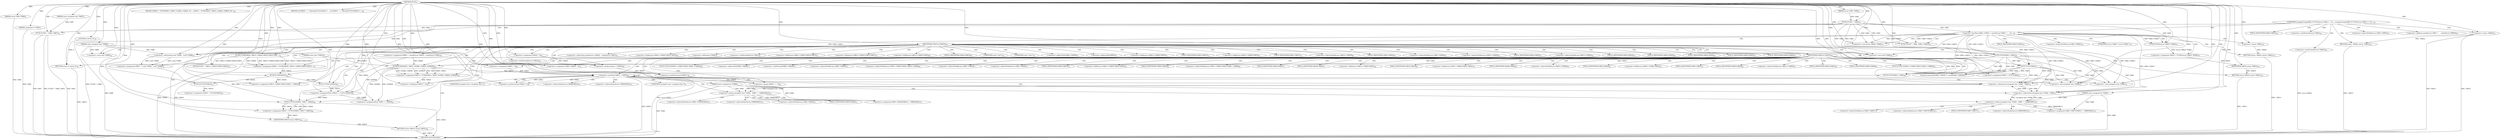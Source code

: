 digraph "FUN1" {  
"8" [label = <(METHOD,FUN1)<SUB>1</SUB>> ]
"281" [label = <(METHOD_RETURN,ANY)<SUB>1</SUB>> ]
"9" [label = <(PARAM,struct VAR1 *VAR2)<SUB>1</SUB>> ]
"10" [label = <(PARAM,struct VAR3 *VAR4)<SUB>2</SUB>> ]
"11" [label = <(PARAM,unsigned int *VAR5)<SUB>3</SUB>> ]
"12" [label = <(PARAM,const unsigned char *VAR6)<SUB>4</SUB>> ]
"13" [label = <(PARAM,const unsigned char *VAR7)<SUB>5</SUB>> ]
"14" [label = <(PARAM,const unsigned int *VAR8)<SUB>6</SUB>> ]
"15" [label = <(PARAM,const unsigned int *VAR9)<SUB>7</SUB>> ]
"16" [label = <(PARAM,const char *VAR10)<SUB>8</SUB>> ]
"26" [label = <(FUN2,FUN2(&quot;&quot;, VAR2))<SUB>17</SUB>> ]
"59" [label = <(&lt;operator&gt;.assignment,VAR19 = FUN4((struct VAR25 *)VAR2))<SUB>37</SUB>> ]
"70" [label = <(&lt;operator&gt;.assignment,VAR20 = sizeof(struct VAR25) - sizeof(struct VAR1))<SUB>41</SUB>> ]
"77" [label = <(&lt;operator&gt;.assignment,VAR17 = (void *)VAR2 - (void *)VAR6)<SUB>42</SUB>> ]
"86" [label = <(&lt;operator&gt;.assignment,VAR18 = 0)<SUB>43</SUB>> ]
"89" [label = <(FUN5,FUN5(VAR12, VAR2))<SUB>44</SUB>> ]
"92" [label = <(BLOCK,{
		VAR19 = FUN6(VAR12, VAR10, &amp;VAR2-&gt;VAR26, &amp;V...,{
		VAR19 = FUN6(VAR12, VAR10, &amp;VAR2-&gt;VAR26, &amp;V...)<SUB>44</SUB>> ]
"112" [label = <(&lt;operator&gt;.assignment,VAR14 = FUN7(VAR2))<SUB>51</SUB>> ]
"116" [label = <(&lt;operator&gt;.assignment,VAR16 = FUN8(VAR28, VAR14-&gt;VAR29.VAR30.VAR10,
	...)<SUB>52</SUB>> ]
"152" [label = <(&lt;operator&gt;.assignment,VAR14-&gt;VAR29.VAR32.VAR16 = VAR16)<SUB>60</SUB>> ]
"161" [label = <(&lt;operator&gt;.assignmentPlus,VAR20 += FUN11(VAR16))<SUB>62</SUB>> ]
"165" [label = <(&lt;operator&gt;.assignmentPlus,*VAR5 += VAR20)<SUB>63</SUB>> ]
"169" [label = <(&lt;operator&gt;.assignment,VAR19 = FUN12(VAR33, VAR17, VAR20))<SUB>64</SUB>> ]
"230" [label = <(memset,memset(&amp;VAR2-&gt;VAR38, 0, sizeof(VAR2-&gt;VAR38)))<SUB>77</SUB>> ]
"240" [label = <(&lt;operator&gt;.assignment,VAR2-&gt;VAR39 = 0)<SUB>78</SUB>> ]
"245" [label = <(RETURN,return 0;,return 0;)<SUB>79</SUB>> ]
"248" [label = <(FUN13,FUN13(VAR14-&gt;VAR29.VAR32.VAR16-&gt;VAR40))<SUB>82</SUB>> ]
"258" [label = <(FUN5,FUN5(VAR12, VAR2))<SUB>84</SUB>> ]
"261" [label = <(BLOCK,{
		if (VAR18-- == 0)
			break;
		FUN13(VAR12-&gt;...,{
		if (VAR18-- == 0)
			break;
		FUN13(VAR12-&gt;...)<SUB>84</SUB>> ]
"279" [label = <(RETURN,return VAR19;,return VAR19;)<SUB>89</SUB>> ]
"40" [label = <(&lt;operator&gt;.lessThan,VAR2-&gt;VAR23 &lt; sizeof(struct VAR1) +
			     siz...)<SUB>29</SUB>> ]
"66" [label = <(IDENTIFIER,VAR19,if (VAR19))<SUB>38</SUB>> ]
"93" [label = <(&lt;operator&gt;.assignment,VAR19 = FUN6(VAR12, VAR10, &amp;VAR2-&gt;VAR26, &amp;VAR20))<SUB>45</SUB>> ]
"110" [label = <(&lt;operator&gt;.preIncrement,++VAR18)<SUB>48</SUB>> ]
"135" [label = <(FUN9,FUN9(VAR16))<SUB>54</SUB>> ]
"176" [label = <(IDENTIFIER,VAR19,if (VAR19))<SUB>65</SUB>> ]
"184" [label = <(&lt;operator&gt;.lessThan,VAR21 &lt; VAR35)<SUB>69</SUB>> ]
"187" [label = <(&lt;operator&gt;.postIncrement,VAR21++)<SUB>69</SUB>> ]
"246" [label = <(LITERAL,0,return 0;)<SUB>79</SUB>> ]
"269" [label = <(FUN13,FUN13(VAR12-&gt;VAR29.VAR32.VAR41-&gt;VAR40))<SUB>87</SUB>> ]
"280" [label = <(IDENTIFIER,VAR19,return VAR19;)<SUB>89</SUB>> ]
"32" [label = <(FUN2,FUN2(&quot;&quot;, VAR2, VAR7))<SUB>25</SUB>> ]
"36" [label = <(RETURN,return -VAR22;,return -VAR22;)<SUB>26</SUB>> ]
"50" [label = <(FUN2,FUN2(&quot;&quot;,
			 VAR2, VAR2-&gt;VAR23))<SUB>31</SUB>> ]
"56" [label = <(RETURN,return -VAR22;,return -VAR22;)<SUB>33</SUB>> ]
"61" [label = <(FUN4,FUN4((struct VAR25 *)VAR2))<SUB>37</SUB>> ]
"68" [label = <(RETURN,return VAR19;,return VAR19;)<SUB>39</SUB>> ]
"79" [label = <(&lt;operator&gt;.subtraction,(void *)VAR2 - (void *)VAR6)<SUB>42</SUB>> ]
"105" [label = <(&lt;operator&gt;.notEquals,VAR19 != 0)<SUB>46</SUB>> ]
"114" [label = <(FUN7,FUN7(VAR2))<SUB>51</SUB>> ]
"118" [label = <(FUN8,FUN8(VAR28, VAR14-&gt;VAR29.VAR30.VAR10,
					VAR1...)<SUB>52</SUB>> ]
"138" [label = <(FUN2,FUN2(&quot;&quot;,
			 VAR14-&gt;VAR29.VAR30.VAR10))<SUB>55</SUB>> ]
"147" [label = <(&lt;operator&gt;.assignment,VAR19 = FUN10(VAR16))<SUB>57</SUB>> ]
"163" [label = <(FUN11,FUN11(VAR16))<SUB>62</SUB>> ]
"171" [label = <(FUN12,FUN12(VAR33, VAR17, VAR20))<SUB>64</SUB>> ]
"181" [label = <(&lt;operator&gt;.assignment,VAR21 = 0)<SUB>69</SUB>> ]
"263" [label = <(&lt;operator&gt;.equals,VAR18-- == 0)<SUB>85</SUB>> ]
"37" [label = <(&lt;operator&gt;.minus,-VAR22)<SUB>26</SUB>> ]
"57" [label = <(&lt;operator&gt;.minus,-VAR22)<SUB>33</SUB>> ]
"62" [label = <(&lt;operator&gt;.cast,(struct VAR25 *)VAR2)<SUB>37</SUB>> ]
"69" [label = <(IDENTIFIER,VAR19,return VAR19;)<SUB>39</SUB>> ]
"73" [label = <(&lt;operator&gt;.sizeOf,sizeof(struct VAR25))<SUB>41</SUB>> ]
"80" [label = <(&lt;operator&gt;.cast,(void *)VAR2)<SUB>42</SUB>> ]
"83" [label = <(&lt;operator&gt;.cast,(void *)VAR6)<SUB>42</SUB>> ]
"95" [label = <(FUN6,FUN6(VAR12, VAR10, &amp;VAR2-&gt;VAR26, &amp;VAR20))<SUB>45</SUB>> ]
"191" [label = <(&lt;operator&gt;.equals,(unsigned char *)VAR2 - VAR6 == VAR8[VAR21])<SUB>70</SUB>> ]
"211" [label = <(&lt;operator&gt;.equals,(unsigned char *)VAR2 - VAR6 == VAR9[VAR21])<SUB>72</SUB>> ]
"47" [label = <(&lt;operator&gt;.sizeOf,sizeof(struct VAR24))<SUB>30</SUB>> ]
"149" [label = <(FUN10,FUN10(VAR16))<SUB>57</SUB>> ]
"201" [label = <(&lt;operator&gt;.assignment,VAR4-&gt;VAR36[VAR21] = VAR8[VAR21])<SUB>71</SUB>> ]
"221" [label = <(&lt;operator&gt;.assignment,VAR4-&gt;VAR37[VAR21] = VAR9[VAR21])<SUB>73</SUB>> ]
"264" [label = <(&lt;operator&gt;.postDecrement,VAR18--)<SUB>85</SUB>> ]
"192" [label = <(&lt;operator&gt;.subtraction,(unsigned char *)VAR2 - VAR6)<SUB>70</SUB>> ]
"212" [label = <(&lt;operator&gt;.subtraction,(unsigned char *)VAR2 - VAR6)<SUB>72</SUB>> ]
"193" [label = <(&lt;operator&gt;.cast,(unsigned char *)VAR2)<SUB>70</SUB>> ]
"213" [label = <(&lt;operator&gt;.cast,(unsigned char *)VAR2)<SUB>72</SUB>> ]
"30" [label = <(UNKNOWN,(unsigned long)VAR2 % FUN3(struct VAR1) != 0 ||...,(unsigned long)VAR2 % FUN3(struct VAR1) != 0 ||...)<SUB>18</SUB>> ]
"72" [label = <(&lt;operator&gt;.subtraction,sizeof(struct VAR25) - sizeof(struct VAR1))<SUB>41</SUB>> ]
"153" [label = <(&lt;operator&gt;.fieldAccess,VAR14-&gt;VAR29.VAR32.VAR16)<SUB>60</SUB>> ]
"166" [label = <(&lt;operator&gt;.indirection,*VAR5)<SUB>63</SUB>> ]
"231" [label = <(&lt;operator&gt;.addressOf,&amp;VAR2-&gt;VAR38)<SUB>77</SUB>> ]
"236" [label = <(&lt;operator&gt;.sizeOf,sizeof(VAR2-&gt;VAR38))<SUB>77</SUB>> ]
"241" [label = <(&lt;operator&gt;.indirectFieldAccess,VAR2-&gt;VAR39)<SUB>78</SUB>> ]
"249" [label = <(&lt;operator&gt;.indirectFieldAccess,VAR14-&gt;VAR29.VAR32.VAR16-&gt;VAR40)<SUB>82</SUB>> ]
"41" [label = <(&lt;operator&gt;.indirectFieldAccess,VAR2-&gt;VAR23)<SUB>29</SUB>> ]
"44" [label = <(&lt;operator&gt;.addition,sizeof(struct VAR1) +
			     sizeof(struct VAR24))<SUB>29</SUB>> ]
"75" [label = <(&lt;operator&gt;.sizeOf,sizeof(struct VAR1))<SUB>41</SUB>> ]
"120" [label = <(&lt;operator&gt;.fieldAccess,VAR14-&gt;VAR29.VAR30.VAR10)<SUB>52</SUB>> ]
"127" [label = <(&lt;operator&gt;.fieldAccess,VAR14-&gt;VAR29.VAR30.VAR31)<SUB>53</SUB>> ]
"154" [label = <(&lt;operator&gt;.fieldAccess,VAR14-&gt;VAR29.VAR32)<SUB>60</SUB>> ]
"159" [label = <(FIELD_IDENTIFIER,VAR16,VAR16)<SUB>60</SUB>> ]
"232" [label = <(&lt;operator&gt;.indirectFieldAccess,VAR2-&gt;VAR38)<SUB>77</SUB>> ]
"237" [label = <(&lt;operator&gt;.indirectFieldAccess,VAR2-&gt;VAR38)<SUB>77</SUB>> ]
"243" [label = <(FIELD_IDENTIFIER,VAR39,VAR39)<SUB>78</SUB>> ]
"250" [label = <(&lt;operator&gt;.fieldAccess,VAR14-&gt;VAR29.VAR32.VAR16)<SUB>82</SUB>> ]
"257" [label = <(FIELD_IDENTIFIER,VAR40,VAR40)<SUB>82</SUB>> ]
"270" [label = <(&lt;operator&gt;.indirectFieldAccess,VAR12-&gt;VAR29.VAR32.VAR41-&gt;VAR40)<SUB>87</SUB>> ]
"43" [label = <(FIELD_IDENTIFIER,VAR23,VAR23)<SUB>29</SUB>> ]
"45" [label = <(&lt;operator&gt;.sizeOf,sizeof(struct VAR1))<SUB>29</SUB>> ]
"53" [label = <(&lt;operator&gt;.indirectFieldAccess,VAR2-&gt;VAR23)<SUB>32</SUB>> ]
"63" [label = <(UNKNOWN,struct VAR25 *,struct VAR25 *)<SUB>37</SUB>> ]
"81" [label = <(UNKNOWN,void *,void *)<SUB>42</SUB>> ]
"84" [label = <(UNKNOWN,void *,void *)<SUB>42</SUB>> ]
"98" [label = <(&lt;operator&gt;.addressOf,&amp;VAR2-&gt;VAR26)<SUB>45</SUB>> ]
"102" [label = <(&lt;operator&gt;.addressOf,&amp;VAR20)<SUB>45</SUB>> ]
"121" [label = <(&lt;operator&gt;.fieldAccess,VAR14-&gt;VAR29.VAR30)<SUB>52</SUB>> ]
"126" [label = <(FIELD_IDENTIFIER,VAR10,VAR10)<SUB>52</SUB>> ]
"128" [label = <(&lt;operator&gt;.fieldAccess,VAR14-&gt;VAR29.VAR30)<SUB>53</SUB>> ]
"133" [label = <(FIELD_IDENTIFIER,VAR31,VAR31)<SUB>53</SUB>> ]
"155" [label = <(&lt;operator&gt;.indirectFieldAccess,VAR14-&gt;VAR29)<SUB>60</SUB>> ]
"158" [label = <(FIELD_IDENTIFIER,VAR32,VAR32)<SUB>60</SUB>> ]
"234" [label = <(FIELD_IDENTIFIER,VAR38,VAR38)<SUB>77</SUB>> ]
"239" [label = <(FIELD_IDENTIFIER,VAR38,VAR38)<SUB>77</SUB>> ]
"251" [label = <(&lt;operator&gt;.fieldAccess,VAR14-&gt;VAR29.VAR32)<SUB>82</SUB>> ]
"256" [label = <(FIELD_IDENTIFIER,VAR16,VAR16)<SUB>82</SUB>> ]
"271" [label = <(&lt;operator&gt;.fieldAccess,VAR12-&gt;VAR29.VAR32.VAR41)<SUB>87</SUB>> ]
"278" [label = <(FIELD_IDENTIFIER,VAR40,VAR40)<SUB>87</SUB>> ]
"55" [label = <(FIELD_IDENTIFIER,VAR23,VAR23)<SUB>32</SUB>> ]
"99" [label = <(&lt;operator&gt;.indirectFieldAccess,VAR2-&gt;VAR26)<SUB>45</SUB>> ]
"122" [label = <(&lt;operator&gt;.indirectFieldAccess,VAR14-&gt;VAR29)<SUB>52</SUB>> ]
"125" [label = <(FIELD_IDENTIFIER,VAR30,VAR30)<SUB>52</SUB>> ]
"129" [label = <(&lt;operator&gt;.indirectFieldAccess,VAR14-&gt;VAR29)<SUB>53</SUB>> ]
"132" [label = <(FIELD_IDENTIFIER,VAR30,VAR30)<SUB>53</SUB>> ]
"157" [label = <(FIELD_IDENTIFIER,VAR29,VAR29)<SUB>60</SUB>> ]
"197" [label = <(&lt;operator&gt;.indirectIndexAccess,VAR8[VAR21])<SUB>70</SUB>> ]
"217" [label = <(&lt;operator&gt;.indirectIndexAccess,VAR9[VAR21])<SUB>72</SUB>> ]
"252" [label = <(&lt;operator&gt;.indirectFieldAccess,VAR14-&gt;VAR29)<SUB>82</SUB>> ]
"255" [label = <(FIELD_IDENTIFIER,VAR32,VAR32)<SUB>82</SUB>> ]
"272" [label = <(&lt;operator&gt;.fieldAccess,VAR12-&gt;VAR29.VAR32)<SUB>87</SUB>> ]
"277" [label = <(FIELD_IDENTIFIER,VAR41,VAR41)<SUB>87</SUB>> ]
"101" [label = <(FIELD_IDENTIFIER,VAR26,VAR26)<SUB>45</SUB>> ]
"124" [label = <(FIELD_IDENTIFIER,VAR29,VAR29)<SUB>52</SUB>> ]
"131" [label = <(FIELD_IDENTIFIER,VAR29,VAR29)<SUB>53</SUB>> ]
"202" [label = <(&lt;operator&gt;.indirectIndexAccess,VAR4-&gt;VAR36[VAR21])<SUB>71</SUB>> ]
"207" [label = <(&lt;operator&gt;.indirectIndexAccess,VAR8[VAR21])<SUB>71</SUB>> ]
"222" [label = <(&lt;operator&gt;.indirectIndexAccess,VAR4-&gt;VAR37[VAR21])<SUB>73</SUB>> ]
"227" [label = <(&lt;operator&gt;.indirectIndexAccess,VAR9[VAR21])<SUB>73</SUB>> ]
"254" [label = <(FIELD_IDENTIFIER,VAR29,VAR29)<SUB>82</SUB>> ]
"273" [label = <(&lt;operator&gt;.indirectFieldAccess,VAR12-&gt;VAR29)<SUB>87</SUB>> ]
"276" [label = <(FIELD_IDENTIFIER,VAR32,VAR32)<SUB>87</SUB>> ]
"194" [label = <(UNKNOWN,unsigned char *,unsigned char *)<SUB>70</SUB>> ]
"203" [label = <(&lt;operator&gt;.indirectFieldAccess,VAR4-&gt;VAR36)<SUB>71</SUB>> ]
"214" [label = <(UNKNOWN,unsigned char *,unsigned char *)<SUB>72</SUB>> ]
"223" [label = <(&lt;operator&gt;.indirectFieldAccess,VAR4-&gt;VAR37)<SUB>73</SUB>> ]
"275" [label = <(FIELD_IDENTIFIER,VAR29,VAR29)<SUB>87</SUB>> ]
"205" [label = <(FIELD_IDENTIFIER,VAR36,VAR36)<SUB>71</SUB>> ]
"225" [label = <(FIELD_IDENTIFIER,VAR37,VAR37)<SUB>73</SUB>> ]
  "56" -> "281"  [ label = "DDG: &lt;RET&gt;"] 
  "68" -> "281"  [ label = "DDG: &lt;RET&gt;"] 
  "36" -> "281"  [ label = "DDG: &lt;RET&gt;"] 
  "245" -> "281"  [ label = "DDG: &lt;RET&gt;"] 
  "279" -> "281"  [ label = "DDG: &lt;RET&gt;"] 
  "10" -> "281"  [ label = "DDG: VAR4"] 
  "11" -> "281"  [ label = "DDG: VAR5"] 
  "12" -> "281"  [ label = "DDG: VAR6"] 
  "14" -> "281"  [ label = "DDG: VAR8"] 
  "15" -> "281"  [ label = "DDG: VAR9"] 
  "16" -> "281"  [ label = "DDG: VAR10"] 
  "26" -> "281"  [ label = "DDG: FUN2(&quot;&quot;, VAR2)"] 
  "32" -> "281"  [ label = "DDG: VAR2"] 
  "32" -> "281"  [ label = "DDG: VAR7"] 
  "32" -> "281"  [ label = "DDG: FUN2(&quot;&quot;, VAR2, VAR7)"] 
  "37" -> "281"  [ label = "DDG: VAR22"] 
  "37" -> "281"  [ label = "DDG: -VAR22"] 
  "171" -> "281"  [ label = "DDG: VAR33"] 
  "47" -> "281"  [ label = "DDG: struct VAR24"] 
  "184" -> "281"  [ label = "DDG: VAR35"] 
  "73" -> "281"  [ label = "DDG: struct VAR25"] 
  "118" -> "281"  [ label = "DDG: VAR28"] 
  "8" -> "9"  [ label = "DDG: "] 
  "8" -> "10"  [ label = "DDG: "] 
  "8" -> "11"  [ label = "DDG: "] 
  "8" -> "12"  [ label = "DDG: "] 
  "8" -> "13"  [ label = "DDG: "] 
  "8" -> "14"  [ label = "DDG: "] 
  "8" -> "15"  [ label = "DDG: "] 
  "8" -> "16"  [ label = "DDG: "] 
  "61" -> "59"  [ label = "DDG: (struct VAR25 *)VAR2"] 
  "79" -> "77"  [ label = "DDG: (void *)VAR2"] 
  "79" -> "77"  [ label = "DDG: (void *)VAR6"] 
  "8" -> "86"  [ label = "DDG: "] 
  "8" -> "92"  [ label = "DDG: "] 
  "114" -> "112"  [ label = "DDG: VAR2"] 
  "118" -> "116"  [ label = "DDG: VAR28"] 
  "118" -> "116"  [ label = "DDG: VAR14-&gt;VAR29.VAR30.VAR10"] 
  "118" -> "116"  [ label = "DDG: VAR14-&gt;VAR29.VAR30.VAR31"] 
  "135" -> "152"  [ label = "DDG: VAR16"] 
  "8" -> "152"  [ label = "DDG: "] 
  "163" -> "161"  [ label = "DDG: VAR16"] 
  "95" -> "165"  [ label = "DDG: &amp;VAR20"] 
  "161" -> "165"  [ label = "DDG: VAR20"] 
  "8" -> "165"  [ label = "DDG: "] 
  "171" -> "169"  [ label = "DDG: VAR33"] 
  "171" -> "169"  [ label = "DDG: VAR17"] 
  "171" -> "169"  [ label = "DDG: VAR20"] 
  "8" -> "240"  [ label = "DDG: "] 
  "246" -> "245"  [ label = "DDG: 0"] 
  "8" -> "245"  [ label = "DDG: "] 
  "8" -> "261"  [ label = "DDG: "] 
  "280" -> "279"  [ label = "DDG: VAR19"] 
  "8" -> "26"  [ label = "DDG: "] 
  "9" -> "26"  [ label = "DDG: VAR2"] 
  "8" -> "66"  [ label = "DDG: "] 
  "8" -> "89"  [ label = "DDG: "] 
  "40" -> "89"  [ label = "DDG: VAR2-&gt;VAR23"] 
  "26" -> "89"  [ label = "DDG: VAR2"] 
  "95" -> "93"  [ label = "DDG: VAR12"] 
  "95" -> "93"  [ label = "DDG: VAR10"] 
  "95" -> "93"  [ label = "DDG: &amp;VAR2-&gt;VAR26"] 
  "95" -> "93"  [ label = "DDG: &amp;VAR20"] 
  "70" -> "161"  [ label = "DDG: VAR20"] 
  "95" -> "161"  [ label = "DDG: &amp;VAR20"] 
  "8" -> "161"  [ label = "DDG: "] 
  "8" -> "176"  [ label = "DDG: "] 
  "114" -> "230"  [ label = "DDG: VAR2"] 
  "40" -> "230"  [ label = "DDG: VAR2-&gt;VAR23"] 
  "8" -> "230"  [ label = "DDG: "] 
  "89" -> "230"  [ label = "DDG: VAR2"] 
  "8" -> "246"  [ label = "DDG: "] 
  "95" -> "258"  [ label = "DDG: VAR12"] 
  "8" -> "258"  [ label = "DDG: "] 
  "40" -> "258"  [ label = "DDG: VAR2-&gt;VAR23"] 
  "114" -> "258"  [ label = "DDG: VAR2"] 
  "89" -> "258"  [ label = "DDG: VAR2"] 
  "169" -> "280"  [ label = "DDG: VAR19"] 
  "8" -> "280"  [ label = "DDG: "] 
  "37" -> "36"  [ label = "DDG: -VAR22"] 
  "26" -> "40"  [ label = "DDG: VAR2"] 
  "57" -> "56"  [ label = "DDG: -VAR22"] 
  "26" -> "61"  [ label = "DDG: VAR2"] 
  "40" -> "61"  [ label = "DDG: VAR2-&gt;VAR23"] 
  "8" -> "61"  [ label = "DDG: "] 
  "69" -> "68"  [ label = "DDG: VAR19"] 
  "40" -> "79"  [ label = "DDG: VAR2-&gt;VAR23"] 
  "8" -> "79"  [ label = "DDG: "] 
  "26" -> "79"  [ label = "DDG: VAR2"] 
  "12" -> "79"  [ label = "DDG: VAR6"] 
  "86" -> "110"  [ label = "DDG: VAR18"] 
  "8" -> "110"  [ label = "DDG: "] 
  "40" -> "114"  [ label = "DDG: VAR2-&gt;VAR23"] 
  "89" -> "114"  [ label = "DDG: VAR2"] 
  "8" -> "114"  [ label = "DDG: "] 
  "8" -> "118"  [ label = "DDG: "] 
  "116" -> "135"  [ label = "DDG: VAR16"] 
  "8" -> "135"  [ label = "DDG: "] 
  "149" -> "147"  [ label = "DDG: VAR16"] 
  "8" -> "163"  [ label = "DDG: "] 
  "135" -> "163"  [ label = "DDG: VAR16"] 
  "8" -> "171"  [ label = "DDG: "] 
  "77" -> "171"  [ label = "DDG: VAR17"] 
  "95" -> "171"  [ label = "DDG: &amp;VAR20"] 
  "161" -> "171"  [ label = "DDG: VAR20"] 
  "8" -> "181"  [ label = "DDG: "] 
  "181" -> "184"  [ label = "DDG: VAR21"] 
  "187" -> "184"  [ label = "DDG: VAR21"] 
  "8" -> "184"  [ label = "DDG: "] 
  "184" -> "187"  [ label = "DDG: VAR21"] 
  "8" -> "187"  [ label = "DDG: "] 
  "8" -> "32"  [ label = "DDG: "] 
  "26" -> "32"  [ label = "DDG: VAR2"] 
  "13" -> "32"  [ label = "DDG: VAR7"] 
  "8" -> "50"  [ label = "DDG: "] 
  "26" -> "50"  [ label = "DDG: VAR2"] 
  "40" -> "50"  [ label = "DDG: VAR2-&gt;VAR23"] 
  "26" -> "62"  [ label = "DDG: VAR2"] 
  "40" -> "62"  [ label = "DDG: VAR2-&gt;VAR23"] 
  "8" -> "62"  [ label = "DDG: "] 
  "59" -> "69"  [ label = "DDG: VAR19"] 
  "8" -> "69"  [ label = "DDG: "] 
  "40" -> "80"  [ label = "DDG: VAR2-&gt;VAR23"] 
  "8" -> "80"  [ label = "DDG: "] 
  "26" -> "80"  [ label = "DDG: VAR2"] 
  "12" -> "83"  [ label = "DDG: VAR6"] 
  "8" -> "83"  [ label = "DDG: "] 
  "89" -> "95"  [ label = "DDG: VAR12"] 
  "8" -> "95"  [ label = "DDG: "] 
  "16" -> "95"  [ label = "DDG: VAR10"] 
  "89" -> "95"  [ label = "DDG: VAR2"] 
  "70" -> "95"  [ label = "DDG: VAR20"] 
  "93" -> "105"  [ label = "DDG: VAR19"] 
  "8" -> "105"  [ label = "DDG: "] 
  "8" -> "138"  [ label = "DDG: "] 
  "118" -> "138"  [ label = "DDG: VAR14-&gt;VAR29.VAR30.VAR10"] 
  "264" -> "263"  [ label = "DDG: VAR18"] 
  "8" -> "263"  [ label = "DDG: "] 
  "8" -> "37"  [ label = "DDG: "] 
  "8" -> "57"  [ label = "DDG: "] 
  "135" -> "149"  [ label = "DDG: VAR16"] 
  "8" -> "149"  [ label = "DDG: "] 
  "192" -> "191"  [ label = "DDG: (unsigned char *)VAR2"] 
  "192" -> "191"  [ label = "DDG: VAR6"] 
  "14" -> "191"  [ label = "DDG: VAR8"] 
  "14" -> "201"  [ label = "DDG: VAR8"] 
  "191" -> "201"  [ label = "DDG: VAR8[VAR21]"] 
  "212" -> "211"  [ label = "DDG: (unsigned char *)VAR2"] 
  "212" -> "211"  [ label = "DDG: VAR6"] 
  "15" -> "211"  [ label = "DDG: VAR9"] 
  "15" -> "221"  [ label = "DDG: VAR9"] 
  "211" -> "221"  [ label = "DDG: VAR9[VAR21]"] 
  "110" -> "264"  [ label = "DDG: VAR18"] 
  "8" -> "264"  [ label = "DDG: "] 
  "40" -> "192"  [ label = "DDG: VAR2-&gt;VAR23"] 
  "114" -> "192"  [ label = "DDG: VAR2"] 
  "8" -> "192"  [ label = "DDG: "] 
  "89" -> "192"  [ label = "DDG: VAR2"] 
  "212" -> "192"  [ label = "DDG: VAR6"] 
  "12" -> "192"  [ label = "DDG: VAR6"] 
  "40" -> "212"  [ label = "DDG: VAR2-&gt;VAR23"] 
  "8" -> "212"  [ label = "DDG: "] 
  "89" -> "212"  [ label = "DDG: VAR2"] 
  "114" -> "212"  [ label = "DDG: VAR2"] 
  "192" -> "212"  [ label = "DDG: VAR6"] 
  "40" -> "193"  [ label = "DDG: VAR2-&gt;VAR23"] 
  "114" -> "193"  [ label = "DDG: VAR2"] 
  "8" -> "193"  [ label = "DDG: "] 
  "89" -> "193"  [ label = "DDG: VAR2"] 
  "40" -> "213"  [ label = "DDG: VAR2-&gt;VAR23"] 
  "8" -> "213"  [ label = "DDG: "] 
  "89" -> "213"  [ label = "DDG: VAR2"] 
  "114" -> "213"  [ label = "DDG: VAR2"] 
  "30" -> "40"  [ label = "CDG: "] 
  "30" -> "36"  [ label = "CDG: "] 
  "30" -> "41"  [ label = "CDG: "] 
  "30" -> "37"  [ label = "CDG: "] 
  "30" -> "44"  [ label = "CDG: "] 
  "30" -> "43"  [ label = "CDG: "] 
  "30" -> "47"  [ label = "CDG: "] 
  "30" -> "32"  [ label = "CDG: "] 
  "30" -> "45"  [ label = "CDG: "] 
  "40" -> "50"  [ label = "CDG: "] 
  "40" -> "59"  [ label = "CDG: "] 
  "40" -> "61"  [ label = "CDG: "] 
  "40" -> "66"  [ label = "CDG: "] 
  "40" -> "53"  [ label = "CDG: "] 
  "40" -> "55"  [ label = "CDG: "] 
  "40" -> "57"  [ label = "CDG: "] 
  "40" -> "56"  [ label = "CDG: "] 
  "40" -> "63"  [ label = "CDG: "] 
  "40" -> "62"  [ label = "CDG: "] 
  "66" -> "68"  [ label = "CDG: "] 
  "66" -> "120"  [ label = "CDG: "] 
  "66" -> "154"  [ label = "CDG: "] 
  "66" -> "128"  [ label = "CDG: "] 
  "66" -> "161"  [ label = "CDG: "] 
  "66" -> "84"  [ label = "CDG: "] 
  "66" -> "163"  [ label = "CDG: "] 
  "66" -> "102"  [ label = "CDG: "] 
  "66" -> "114"  [ label = "CDG: "] 
  "66" -> "95"  [ label = "CDG: "] 
  "66" -> "112"  [ label = "CDG: "] 
  "66" -> "129"  [ label = "CDG: "] 
  "66" -> "93"  [ label = "CDG: "] 
  "66" -> "80"  [ label = "CDG: "] 
  "66" -> "152"  [ label = "CDG: "] 
  "66" -> "118"  [ label = "CDG: "] 
  "66" -> "70"  [ label = "CDG: "] 
  "66" -> "127"  [ label = "CDG: "] 
  "66" -> "158"  [ label = "CDG: "] 
  "66" -> "86"  [ label = "CDG: "] 
  "66" -> "116"  [ label = "CDG: "] 
  "66" -> "122"  [ label = "CDG: "] 
  "66" -> "72"  [ label = "CDG: "] 
  "66" -> "159"  [ label = "CDG: "] 
  "66" -> "176"  [ label = "CDG: "] 
  "66" -> "135"  [ label = "CDG: "] 
  "66" -> "133"  [ label = "CDG: "] 
  "66" -> "73"  [ label = "CDG: "] 
  "66" -> "77"  [ label = "CDG: "] 
  "66" -> "98"  [ label = "CDG: "] 
  "66" -> "75"  [ label = "CDG: "] 
  "66" -> "81"  [ label = "CDG: "] 
  "66" -> "169"  [ label = "CDG: "] 
  "66" -> "131"  [ label = "CDG: "] 
  "66" -> "132"  [ label = "CDG: "] 
  "66" -> "121"  [ label = "CDG: "] 
  "66" -> "153"  [ label = "CDG: "] 
  "66" -> "101"  [ label = "CDG: "] 
  "66" -> "79"  [ label = "CDG: "] 
  "66" -> "155"  [ label = "CDG: "] 
  "66" -> "171"  [ label = "CDG: "] 
  "66" -> "89"  [ label = "CDG: "] 
  "66" -> "99"  [ label = "CDG: "] 
  "66" -> "166"  [ label = "CDG: "] 
  "66" -> "157"  [ label = "CDG: "] 
  "66" -> "126"  [ label = "CDG: "] 
  "66" -> "83"  [ label = "CDG: "] 
  "66" -> "105"  [ label = "CDG: "] 
  "66" -> "165"  [ label = "CDG: "] 
  "66" -> "110"  [ label = "CDG: "] 
  "66" -> "124"  [ label = "CDG: "] 
  "66" -> "125"  [ label = "CDG: "] 
  "176" -> "230"  [ label = "CDG: "] 
  "176" -> "240"  [ label = "CDG: "] 
  "176" -> "272"  [ label = "CDG: "] 
  "176" -> "243"  [ label = "CDG: "] 
  "176" -> "256"  [ label = "CDG: "] 
  "176" -> "264"  [ label = "CDG: "] 
  "176" -> "181"  [ label = "CDG: "] 
  "176" -> "184"  [ label = "CDG: "] 
  "176" -> "258"  [ label = "CDG: "] 
  "176" -> "276"  [ label = "CDG: "] 
  "176" -> "249"  [ label = "CDG: "] 
  "176" -> "236"  [ label = "CDG: "] 
  "176" -> "237"  [ label = "CDG: "] 
  "176" -> "254"  [ label = "CDG: "] 
  "176" -> "278"  [ label = "CDG: "] 
  "176" -> "241"  [ label = "CDG: "] 
  "176" -> "269"  [ label = "CDG: "] 
  "176" -> "257"  [ label = "CDG: "] 
  "176" -> "273"  [ label = "CDG: "] 
  "176" -> "232"  [ label = "CDG: "] 
  "176" -> "279"  [ label = "CDG: "] 
  "176" -> "275"  [ label = "CDG: "] 
  "176" -> "245"  [ label = "CDG: "] 
  "176" -> "255"  [ label = "CDG: "] 
  "176" -> "231"  [ label = "CDG: "] 
  "176" -> "239"  [ label = "CDG: "] 
  "176" -> "252"  [ label = "CDG: "] 
  "176" -> "277"  [ label = "CDG: "] 
  "176" -> "270"  [ label = "CDG: "] 
  "176" -> "251"  [ label = "CDG: "] 
  "176" -> "234"  [ label = "CDG: "] 
  "176" -> "263"  [ label = "CDG: "] 
  "176" -> "271"  [ label = "CDG: "] 
  "176" -> "248"  [ label = "CDG: "] 
  "176" -> "250"  [ label = "CDG: "] 
  "184" -> "214"  [ label = "CDG: "] 
  "184" -> "192"  [ label = "CDG: "] 
  "184" -> "213"  [ label = "CDG: "] 
  "184" -> "184"  [ label = "CDG: "] 
  "184" -> "194"  [ label = "CDG: "] 
  "184" -> "217"  [ label = "CDG: "] 
  "184" -> "197"  [ label = "CDG: "] 
  "184" -> "191"  [ label = "CDG: "] 
  "184" -> "187"  [ label = "CDG: "] 
  "184" -> "212"  [ label = "CDG: "] 
  "184" -> "193"  [ label = "CDG: "] 
  "184" -> "211"  [ label = "CDG: "] 
  "191" -> "202"  [ label = "CDG: "] 
  "191" -> "201"  [ label = "CDG: "] 
  "191" -> "207"  [ label = "CDG: "] 
  "191" -> "205"  [ label = "CDG: "] 
  "191" -> "203"  [ label = "CDG: "] 
  "211" -> "227"  [ label = "CDG: "] 
  "211" -> "222"  [ label = "CDG: "] 
  "211" -> "225"  [ label = "CDG: "] 
  "211" -> "223"  [ label = "CDG: "] 
  "211" -> "221"  [ label = "CDG: "] 
}
